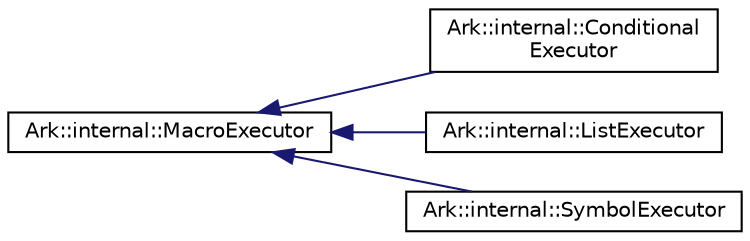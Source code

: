 digraph "Graphical Class Hierarchy"
{
 // INTERACTIVE_SVG=YES
 // LATEX_PDF_SIZE
  edge [fontname="Helvetica",fontsize="10",labelfontname="Helvetica",labelfontsize="10"];
  node [fontname="Helvetica",fontsize="10",shape=record];
  rankdir="LR";
  Node0 [label="Ark::internal::MacroExecutor",height=0.2,width=0.4,color="black", fillcolor="white", style="filled",URL="$d5/d8f/classArk_1_1internal_1_1MacroExecutor.html",tooltip="A class that applies macros in a Node."];
  Node0 -> Node1 [dir="back",color="midnightblue",fontsize="10",style="solid",fontname="Helvetica"];
  Node1 [label="Ark::internal::Conditional\lExecutor",height=0.2,width=0.4,color="black", fillcolor="white", style="filled",URL="$d1/dd3/classArk_1_1internal_1_1ConditionalExecutor.html",tooltip="Handles Conditional macros."];
  Node0 -> Node2 [dir="back",color="midnightblue",fontsize="10",style="solid",fontname="Helvetica"];
  Node2 [label="Ark::internal::ListExecutor",height=0.2,width=0.4,color="black", fillcolor="white", style="filled",URL="$d8/d13/classArk_1_1internal_1_1ListExecutor.html",tooltip="Handles List macros."];
  Node0 -> Node3 [dir="back",color="midnightblue",fontsize="10",style="solid",fontname="Helvetica"];
  Node3 [label="Ark::internal::SymbolExecutor",height=0.2,width=0.4,color="black", fillcolor="white", style="filled",URL="$d5/dae/classArk_1_1internal_1_1SymbolExecutor.html",tooltip="Handles Symbol macros."];
}
